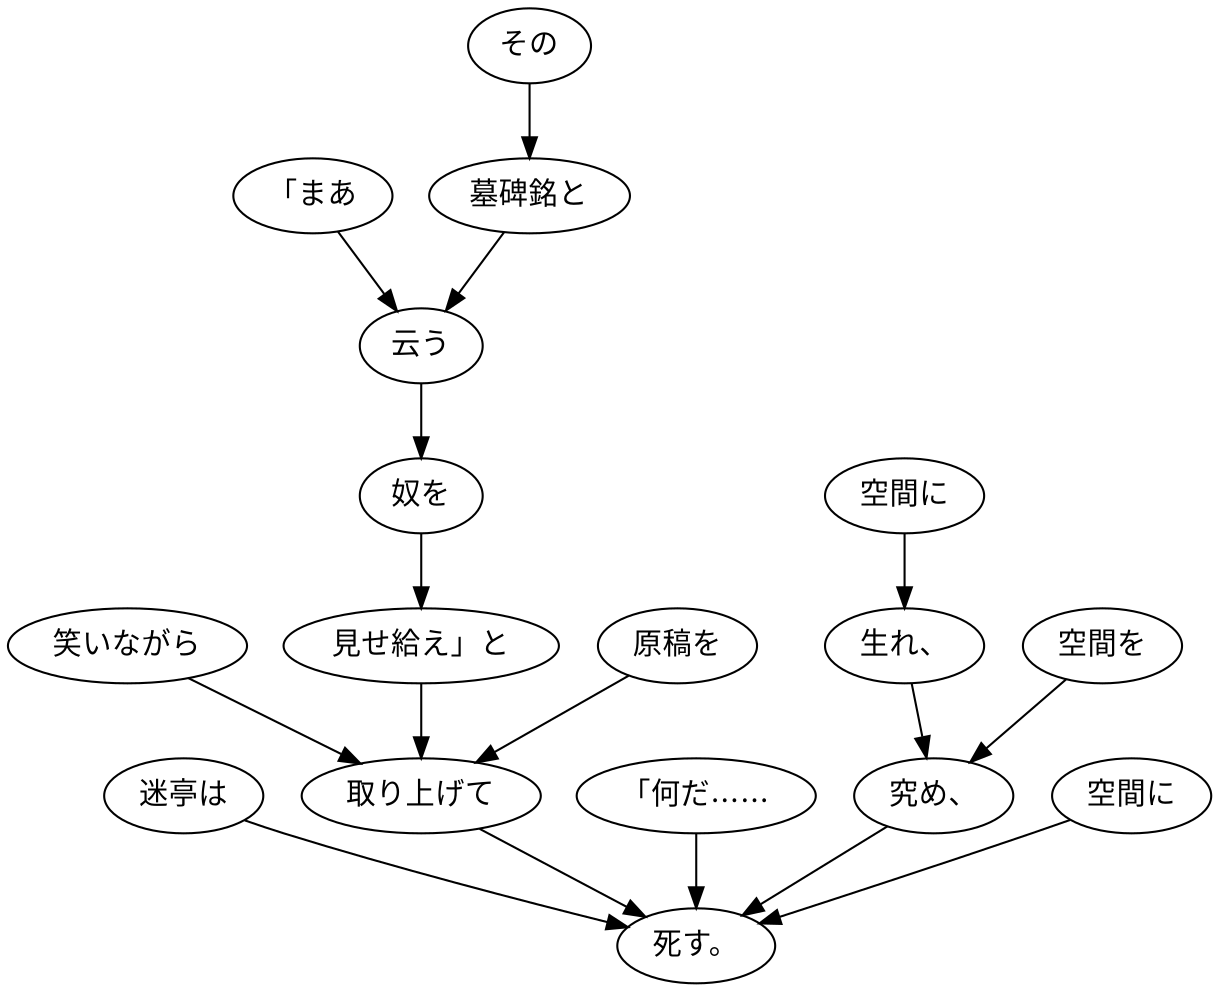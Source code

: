digraph graph1388 {
	node0 [label="迷亭は"];
	node1 [label="笑いながら"];
	node2 [label="「まあ"];
	node3 [label="その"];
	node4 [label="墓碑銘と"];
	node5 [label="云う"];
	node6 [label="奴を"];
	node7 [label="見せ給え」と"];
	node8 [label="原稿を"];
	node9 [label="取り上げて"];
	node10 [label="「何だ……"];
	node11 [label="空間に"];
	node12 [label="生れ、"];
	node13 [label="空間を"];
	node14 [label="究め、"];
	node15 [label="空間に"];
	node16 [label="死す。"];
	node0 -> node16;
	node1 -> node9;
	node2 -> node5;
	node3 -> node4;
	node4 -> node5;
	node5 -> node6;
	node6 -> node7;
	node7 -> node9;
	node8 -> node9;
	node9 -> node16;
	node10 -> node16;
	node11 -> node12;
	node12 -> node14;
	node13 -> node14;
	node14 -> node16;
	node15 -> node16;
}

